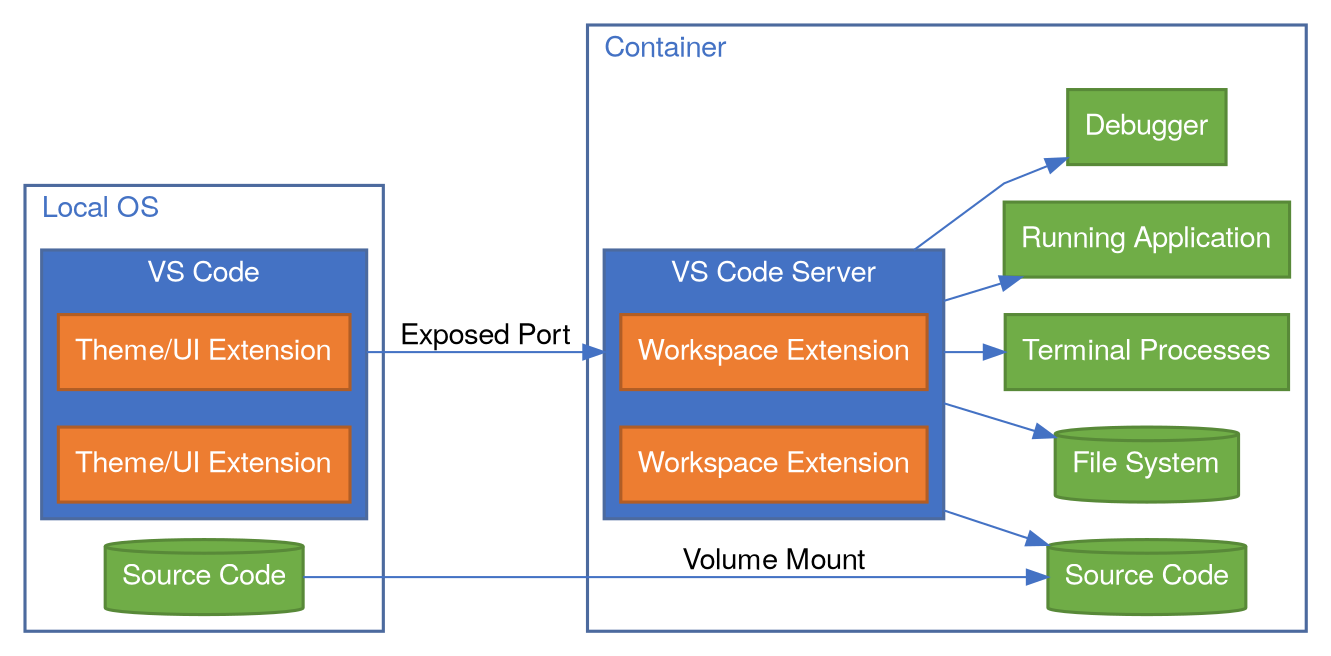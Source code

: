 digraph G {  
  splines = "polyline";
  color = "#4472c4";
  compound = true;
  fontname = "Helvetica Neue";
  pencolor = "#4c6a9e";
  penwidth = 1.5;
  rankdir = "LR";
  shape = "rect";

  node [
    fontcolor = "white";
  fontname = "Helvetica Neue";
  penwidth = 1.5;
  shape = "rect";
  style = filled,
  ];

  edge [
    fontname = "Helvetica Neue";
  ]

    subgraph cluster_local_os {
      fontcolor = "#4472c4";
      label = "Local OS";
      labeljust = l;

      subgraph cluster_vs_code {
        fillcolor = "#4472c4";
        fontcolor = "white";
        label = "VS Code";
        labeljust = c;
        style = filled;

        theme_extension_1 [ 
          color = "#b15d25";
        fillcolor = "#ed7d31";
        label = "Theme/UI Extension"; 
        ];
        theme_extension_2 [ 
          color = "#b15d25";
        fillcolor = "#ed7d31";
        label = "Theme/UI Extension"; 
        ];

      }
      cluster_source [
        shape = "cylinder";
        label = "Source Code";
        fillcolor = "#70ad47";
        color = "#588938";
      ];

  }



  subgraph cluster_container {
    label = "Container";
    labeljust = l;
    fontcolor = "#4472c4";

    subgraph cluster_vs_code_server {
      fillcolor = "#4472c4";
      fontcolor = "white";
      label = "VS Code Server";
      labeljust = c;
      style = filled;

      workspace_extension_1 [ 
        color = "#b15d25";
      fillcolor = "#ed7d31";
      label = "Workspace Extension"; 
      ];
      workspace_extension_2 [ 
        color = "#b15d25";
      fillcolor = "#ed7d31";
      label = "Workspace Extension"; 
      ];
    }

    container_source [
      shape = "cylinder";
    label = "Source Code";
    fillcolor = "#70ad47";
    color = "#588938";
    ];
    file_system [
      label = "File System"; 
    shape = "cylinder";
    fillcolor = "#70ad47";
    color = "#588938";
    ];
    terminal_processes [ 
      label = "Terminal Processes"; 
    fillcolor = "#70ad47";
    color = "#588938";
    ];
    running_application [ 
      label = "Running Application"; 
    fillcolor = "#70ad47";
    color = "#588938";
    ];
    debugger [ 
      label = "Debugger"; 
    fillcolor = "#70ad47";
    color = "#588938";
    ];

    workspace_extension_2 -> container_source [ltail = cluster_vs_code_server color = "#4472c4"];
    workspace_extension_1 -> file_system [ltail = cluster_vs_code_server color = "#4472c4"];
    workspace_extension_1 -> terminal_processes [ltail = cluster_vs_code_server color = "#4472c4"];
    workspace_extension_1 -> running_application [ltail = cluster_vs_code_server color = "#4472c4"];
    workspace_extension_1 -> debugger [ltail = cluster_vs_code_server color = "#4472c4"];
  }

  theme_extension_1 -> workspace_extension_1 [label = "Exposed Port" ltail = cluster_vs_code lhead = cluster_vs_code_server color = "#4472c4"];
  cluster_source -> container_source [label = "Volume Mount" color = "#4472c4"];

}
